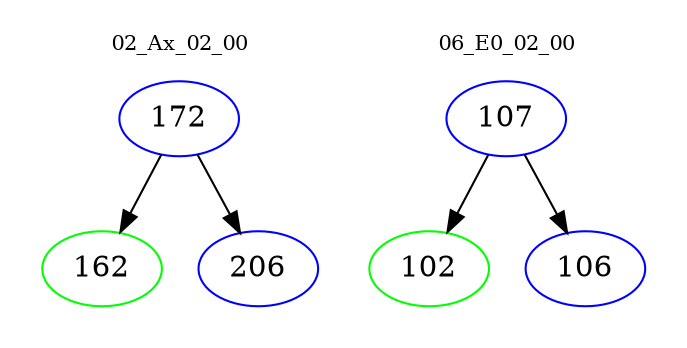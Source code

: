 digraph{
subgraph cluster_0 {
color = white
label = "02_Ax_02_00";
fontsize=10;
T0_172 [label="172", color="blue"]
T0_172 -> T0_162 [color="black"]
T0_162 [label="162", color="green"]
T0_172 -> T0_206 [color="black"]
T0_206 [label="206", color="blue"]
}
subgraph cluster_1 {
color = white
label = "06_E0_02_00";
fontsize=10;
T1_107 [label="107", color="blue"]
T1_107 -> T1_102 [color="black"]
T1_102 [label="102", color="green"]
T1_107 -> T1_106 [color="black"]
T1_106 [label="106", color="blue"]
}
}
